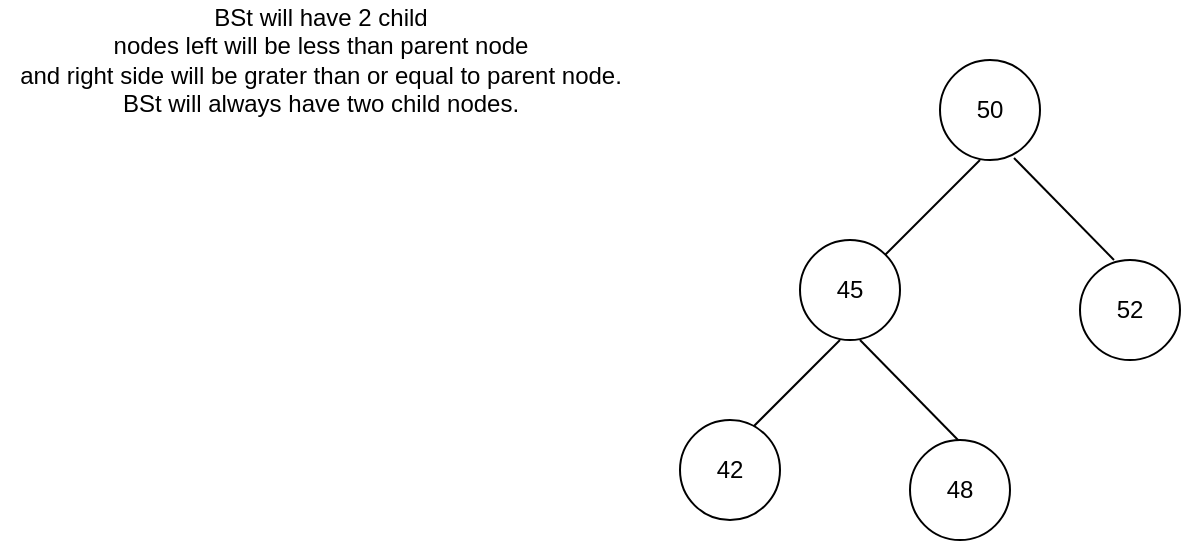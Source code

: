 <mxfile version="13.5.8" type="github">
  <diagram id="Fmi6uuqMO4DApI99P83E" name="Page-1">
    <mxGraphModel dx="1796" dy="499" grid="1" gridSize="10" guides="1" tooltips="1" connect="1" arrows="1" fold="1" page="1" pageScale="1" pageWidth="850" pageHeight="1100" math="0" shadow="0">
      <root>
        <mxCell id="0" />
        <mxCell id="1" parent="0" />
        <mxCell id="s2UN5EfxCgheK3PV4xWz-1" value="50" style="ellipse;whiteSpace=wrap;html=1;aspect=fixed;" vertex="1" parent="1">
          <mxGeometry x="390" y="100" width="50" height="50" as="geometry" />
        </mxCell>
        <mxCell id="s2UN5EfxCgheK3PV4xWz-4" value="" style="endArrow=none;html=1;" edge="1" parent="1">
          <mxGeometry width="50" height="50" relative="1" as="geometry">
            <mxPoint x="360" y="200" as="sourcePoint" />
            <mxPoint x="410" y="150" as="targetPoint" />
          </mxGeometry>
        </mxCell>
        <mxCell id="s2UN5EfxCgheK3PV4xWz-5" value="45" style="ellipse;whiteSpace=wrap;html=1;aspect=fixed;" vertex="1" parent="1">
          <mxGeometry x="320" y="190" width="50" height="50" as="geometry" />
        </mxCell>
        <mxCell id="s2UN5EfxCgheK3PV4xWz-6" value="52" style="ellipse;whiteSpace=wrap;html=1;aspect=fixed;" vertex="1" parent="1">
          <mxGeometry x="460" y="200" width="50" height="50" as="geometry" />
        </mxCell>
        <mxCell id="s2UN5EfxCgheK3PV4xWz-8" value="" style="endArrow=none;html=1;exitX=0.74;exitY=0.98;exitDx=0;exitDy=0;exitPerimeter=0;" edge="1" parent="1" source="s2UN5EfxCgheK3PV4xWz-1">
          <mxGeometry width="50" height="50" relative="1" as="geometry">
            <mxPoint x="440" y="150" as="sourcePoint" />
            <mxPoint x="477" y="200" as="targetPoint" />
            <Array as="points" />
          </mxGeometry>
        </mxCell>
        <mxCell id="s2UN5EfxCgheK3PV4xWz-9" value="" style="endArrow=none;html=1;" edge="1" parent="1">
          <mxGeometry width="50" height="50" relative="1" as="geometry">
            <mxPoint x="290" y="290" as="sourcePoint" />
            <mxPoint x="340" y="240" as="targetPoint" />
          </mxGeometry>
        </mxCell>
        <mxCell id="s2UN5EfxCgheK3PV4xWz-10" value="" style="endArrow=none;html=1;exitX=0.74;exitY=0.98;exitDx=0;exitDy=0;exitPerimeter=0;" edge="1" parent="1">
          <mxGeometry width="50" height="50" relative="1" as="geometry">
            <mxPoint x="350" y="240" as="sourcePoint" />
            <mxPoint x="400" y="291" as="targetPoint" />
            <Array as="points" />
          </mxGeometry>
        </mxCell>
        <mxCell id="s2UN5EfxCgheK3PV4xWz-11" value="48" style="ellipse;whiteSpace=wrap;html=1;aspect=fixed;" vertex="1" parent="1">
          <mxGeometry x="375" y="290" width="50" height="50" as="geometry" />
        </mxCell>
        <mxCell id="s2UN5EfxCgheK3PV4xWz-12" value="42" style="ellipse;whiteSpace=wrap;html=1;aspect=fixed;" vertex="1" parent="1">
          <mxGeometry x="260" y="280" width="50" height="50" as="geometry" />
        </mxCell>
        <mxCell id="s2UN5EfxCgheK3PV4xWz-13" value="BSt will have 2 child&lt;br&gt;nodes left will be less than parent node&lt;br&gt;and right side will be grater than or equal to parent node.&lt;br&gt;BSt will always have two child nodes." style="text;html=1;align=center;verticalAlign=middle;resizable=0;points=[];autosize=1;" vertex="1" parent="1">
          <mxGeometry x="-80" y="70" width="320" height="60" as="geometry" />
        </mxCell>
      </root>
    </mxGraphModel>
  </diagram>
</mxfile>
